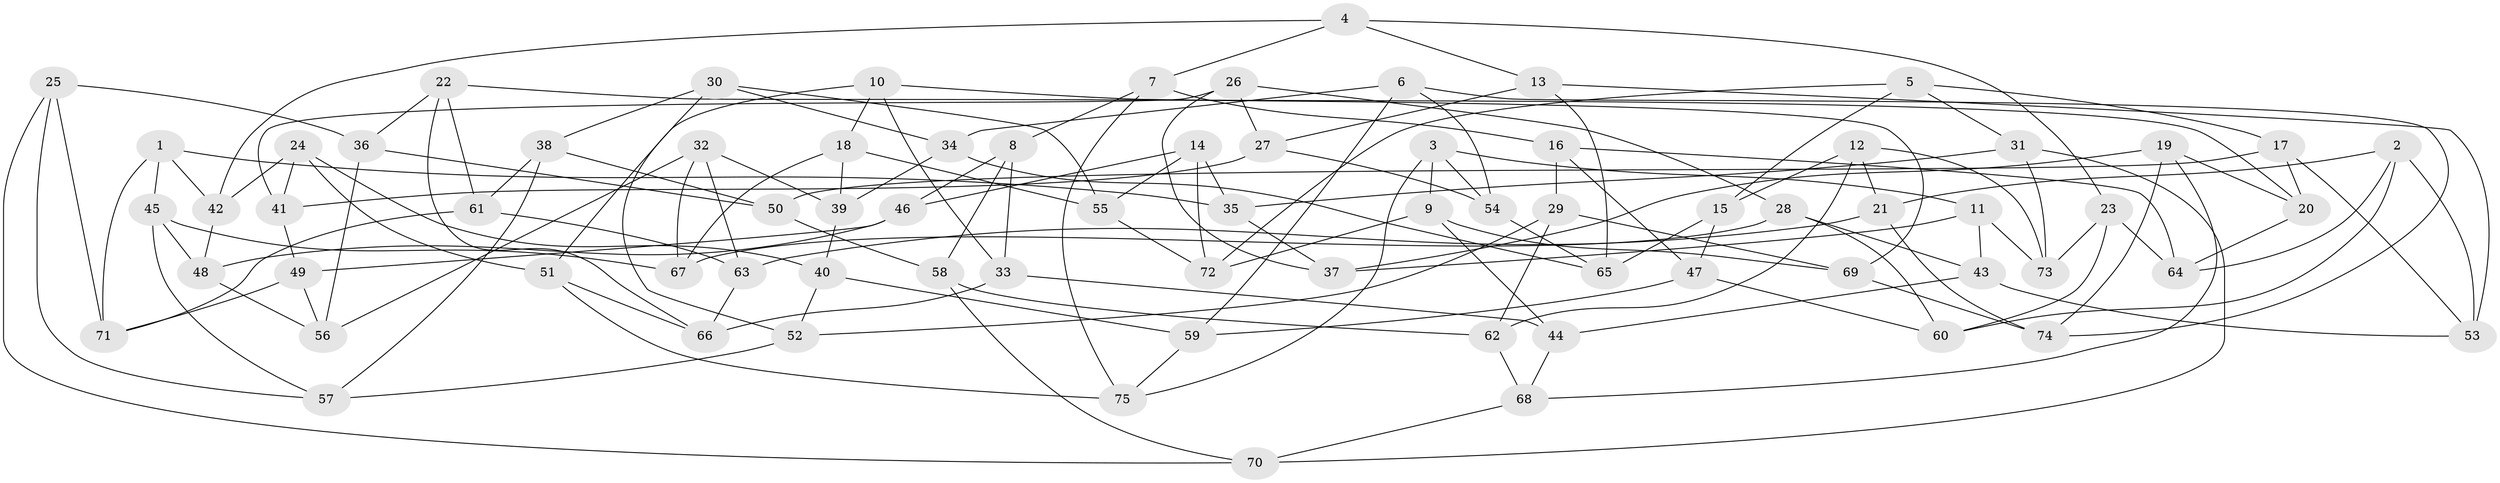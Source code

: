 // coarse degree distribution, {6: 0.6086956521739131, 4: 0.34782608695652173, 5: 0.021739130434782608, 3: 0.021739130434782608}
// Generated by graph-tools (version 1.1) at 2025/42/03/06/25 10:42:18]
// undirected, 75 vertices, 150 edges
graph export_dot {
graph [start="1"]
  node [color=gray90,style=filled];
  1;
  2;
  3;
  4;
  5;
  6;
  7;
  8;
  9;
  10;
  11;
  12;
  13;
  14;
  15;
  16;
  17;
  18;
  19;
  20;
  21;
  22;
  23;
  24;
  25;
  26;
  27;
  28;
  29;
  30;
  31;
  32;
  33;
  34;
  35;
  36;
  37;
  38;
  39;
  40;
  41;
  42;
  43;
  44;
  45;
  46;
  47;
  48;
  49;
  50;
  51;
  52;
  53;
  54;
  55;
  56;
  57;
  58;
  59;
  60;
  61;
  62;
  63;
  64;
  65;
  66;
  67;
  68;
  69;
  70;
  71;
  72;
  73;
  74;
  75;
  1 -- 71;
  1 -- 45;
  1 -- 42;
  1 -- 35;
  2 -- 60;
  2 -- 21;
  2 -- 64;
  2 -- 53;
  3 -- 75;
  3 -- 11;
  3 -- 54;
  3 -- 9;
  4 -- 13;
  4 -- 7;
  4 -- 42;
  4 -- 23;
  5 -- 15;
  5 -- 17;
  5 -- 72;
  5 -- 31;
  6 -- 74;
  6 -- 59;
  6 -- 54;
  6 -- 34;
  7 -- 16;
  7 -- 75;
  7 -- 8;
  8 -- 46;
  8 -- 58;
  8 -- 33;
  9 -- 69;
  9 -- 72;
  9 -- 44;
  10 -- 52;
  10 -- 33;
  10 -- 18;
  10 -- 20;
  11 -- 43;
  11 -- 37;
  11 -- 73;
  12 -- 21;
  12 -- 73;
  12 -- 62;
  12 -- 15;
  13 -- 53;
  13 -- 27;
  13 -- 65;
  14 -- 72;
  14 -- 55;
  14 -- 35;
  14 -- 46;
  15 -- 65;
  15 -- 47;
  16 -- 47;
  16 -- 64;
  16 -- 29;
  17 -- 20;
  17 -- 53;
  17 -- 50;
  18 -- 67;
  18 -- 39;
  18 -- 55;
  19 -- 74;
  19 -- 37;
  19 -- 68;
  19 -- 20;
  20 -- 64;
  21 -- 63;
  21 -- 74;
  22 -- 36;
  22 -- 61;
  22 -- 66;
  22 -- 69;
  23 -- 73;
  23 -- 60;
  23 -- 64;
  24 -- 40;
  24 -- 42;
  24 -- 51;
  24 -- 41;
  25 -- 57;
  25 -- 71;
  25 -- 36;
  25 -- 70;
  26 -- 28;
  26 -- 41;
  26 -- 27;
  26 -- 37;
  27 -- 54;
  27 -- 41;
  28 -- 43;
  28 -- 60;
  28 -- 67;
  29 -- 52;
  29 -- 69;
  29 -- 62;
  30 -- 51;
  30 -- 34;
  30 -- 55;
  30 -- 38;
  31 -- 70;
  31 -- 73;
  31 -- 35;
  32 -- 63;
  32 -- 56;
  32 -- 67;
  32 -- 39;
  33 -- 44;
  33 -- 66;
  34 -- 39;
  34 -- 65;
  35 -- 37;
  36 -- 50;
  36 -- 56;
  38 -- 57;
  38 -- 61;
  38 -- 50;
  39 -- 40;
  40 -- 52;
  40 -- 59;
  41 -- 49;
  42 -- 48;
  43 -- 44;
  43 -- 53;
  44 -- 68;
  45 -- 48;
  45 -- 67;
  45 -- 57;
  46 -- 48;
  46 -- 49;
  47 -- 59;
  47 -- 60;
  48 -- 56;
  49 -- 56;
  49 -- 71;
  50 -- 58;
  51 -- 66;
  51 -- 75;
  52 -- 57;
  54 -- 65;
  55 -- 72;
  58 -- 70;
  58 -- 62;
  59 -- 75;
  61 -- 63;
  61 -- 71;
  62 -- 68;
  63 -- 66;
  68 -- 70;
  69 -- 74;
}
